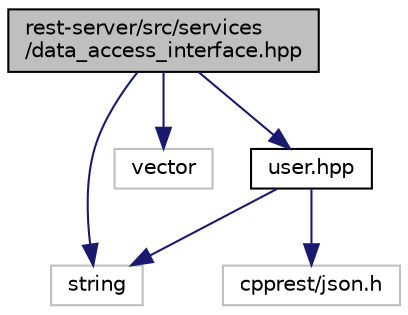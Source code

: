 digraph "rest-server/src/services/data_access_interface.hpp"
{
 // LATEX_PDF_SIZE
  edge [fontname="Helvetica",fontsize="10",labelfontname="Helvetica",labelfontsize="10"];
  node [fontname="Helvetica",fontsize="10",shape=record];
  Node0 [label="rest-server/src/services\l/data_access_interface.hpp",height=0.2,width=0.4,color="black", fillcolor="grey75", style="filled", fontcolor="black",tooltip="An interface for a DAO for users."];
  Node0 -> Node1 [color="midnightblue",fontsize="10",style="solid",fontname="Helvetica"];
  Node1 [label="string",height=0.2,width=0.4,color="grey75", fillcolor="white", style="filled",tooltip=" "];
  Node0 -> Node2 [color="midnightblue",fontsize="10",style="solid",fontname="Helvetica"];
  Node2 [label="vector",height=0.2,width=0.4,color="grey75", fillcolor="white", style="filled",tooltip=" "];
  Node0 -> Node3 [color="midnightblue",fontsize="10",style="solid",fontname="Helvetica"];
  Node3 [label="user.hpp",height=0.2,width=0.4,color="black", fillcolor="white", style="filled",URL="$user_8hpp.html",tooltip=" "];
  Node3 -> Node1 [color="midnightblue",fontsize="10",style="solid",fontname="Helvetica"];
  Node3 -> Node4 [color="midnightblue",fontsize="10",style="solid",fontname="Helvetica"];
  Node4 [label="cpprest/json.h",height=0.2,width=0.4,color="grey75", fillcolor="white", style="filled",tooltip=" "];
}

